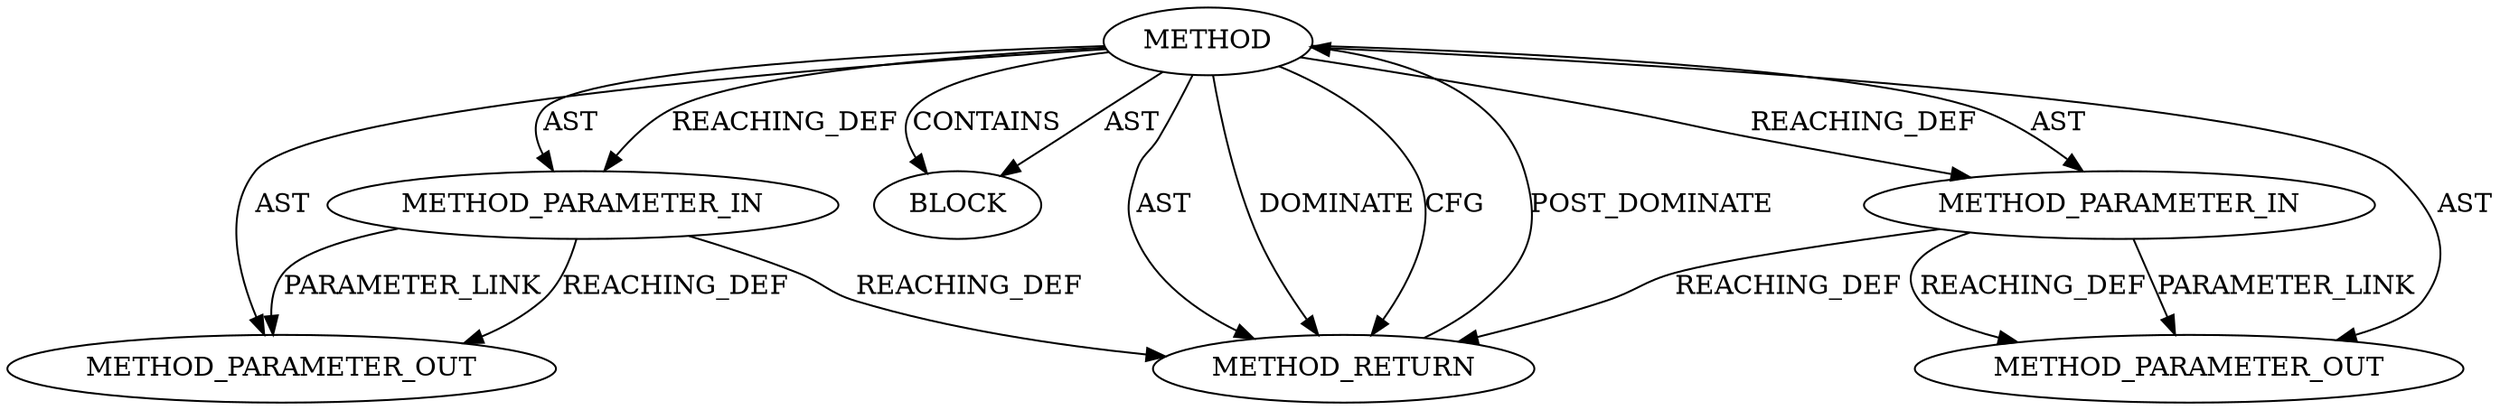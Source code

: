 digraph {
  25676 [label=BLOCK ORDER=1 ARGUMENT_INDEX=1 CODE="<empty>" TYPE_FULL_NAME="ANY"]
  25675 [label=METHOD_PARAMETER_IN ORDER=2 CODE="p2" IS_VARIADIC=false TYPE_FULL_NAME="ANY" EVALUATION_STRATEGY="BY_VALUE" INDEX=2 NAME="p2"]
  27270 [label=METHOD_PARAMETER_OUT ORDER=2 CODE="p2" IS_VARIADIC=false TYPE_FULL_NAME="ANY" EVALUATION_STRATEGY="BY_VALUE" INDEX=2 NAME="p2"]
  25674 [label=METHOD_PARAMETER_IN ORDER=1 CODE="p1" IS_VARIADIC=false TYPE_FULL_NAME="ANY" EVALUATION_STRATEGY="BY_VALUE" INDEX=1 NAME="p1"]
  27269 [label=METHOD_PARAMETER_OUT ORDER=1 CODE="p1" IS_VARIADIC=false TYPE_FULL_NAME="ANY" EVALUATION_STRATEGY="BY_VALUE" INDEX=1 NAME="p1"]
  25677 [label=METHOD_RETURN ORDER=2 CODE="RET" TYPE_FULL_NAME="ANY" EVALUATION_STRATEGY="BY_VALUE"]
  25673 [label=METHOD AST_PARENT_TYPE="NAMESPACE_BLOCK" AST_PARENT_FULL_NAME="<global>" ORDER=0 CODE="<empty>" FULL_NAME="<operators>.assignmentOr" IS_EXTERNAL=true FILENAME="<empty>" SIGNATURE="" NAME="<operators>.assignmentOr"]
  25677 -> 25673 [label=POST_DOMINATE ]
  25673 -> 25674 [label=REACHING_DEF VARIABLE=""]
  25673 -> 25674 [label=AST ]
  25673 -> 25677 [label=AST ]
  25675 -> 27270 [label=PARAMETER_LINK ]
  25675 -> 25677 [label=REACHING_DEF VARIABLE="p2"]
  25673 -> 25675 [label=AST ]
  25673 -> 25675 [label=REACHING_DEF VARIABLE=""]
  25673 -> 27269 [label=AST ]
  25674 -> 27269 [label=REACHING_DEF VARIABLE="p1"]
  25674 -> 27269 [label=PARAMETER_LINK ]
  25673 -> 25677 [label=DOMINATE ]
  25673 -> 25676 [label=CONTAINS ]
  25673 -> 27270 [label=AST ]
  25673 -> 25676 [label=AST ]
  25675 -> 27270 [label=REACHING_DEF VARIABLE="p2"]
  25674 -> 25677 [label=REACHING_DEF VARIABLE="p1"]
  25673 -> 25677 [label=CFG ]
}
